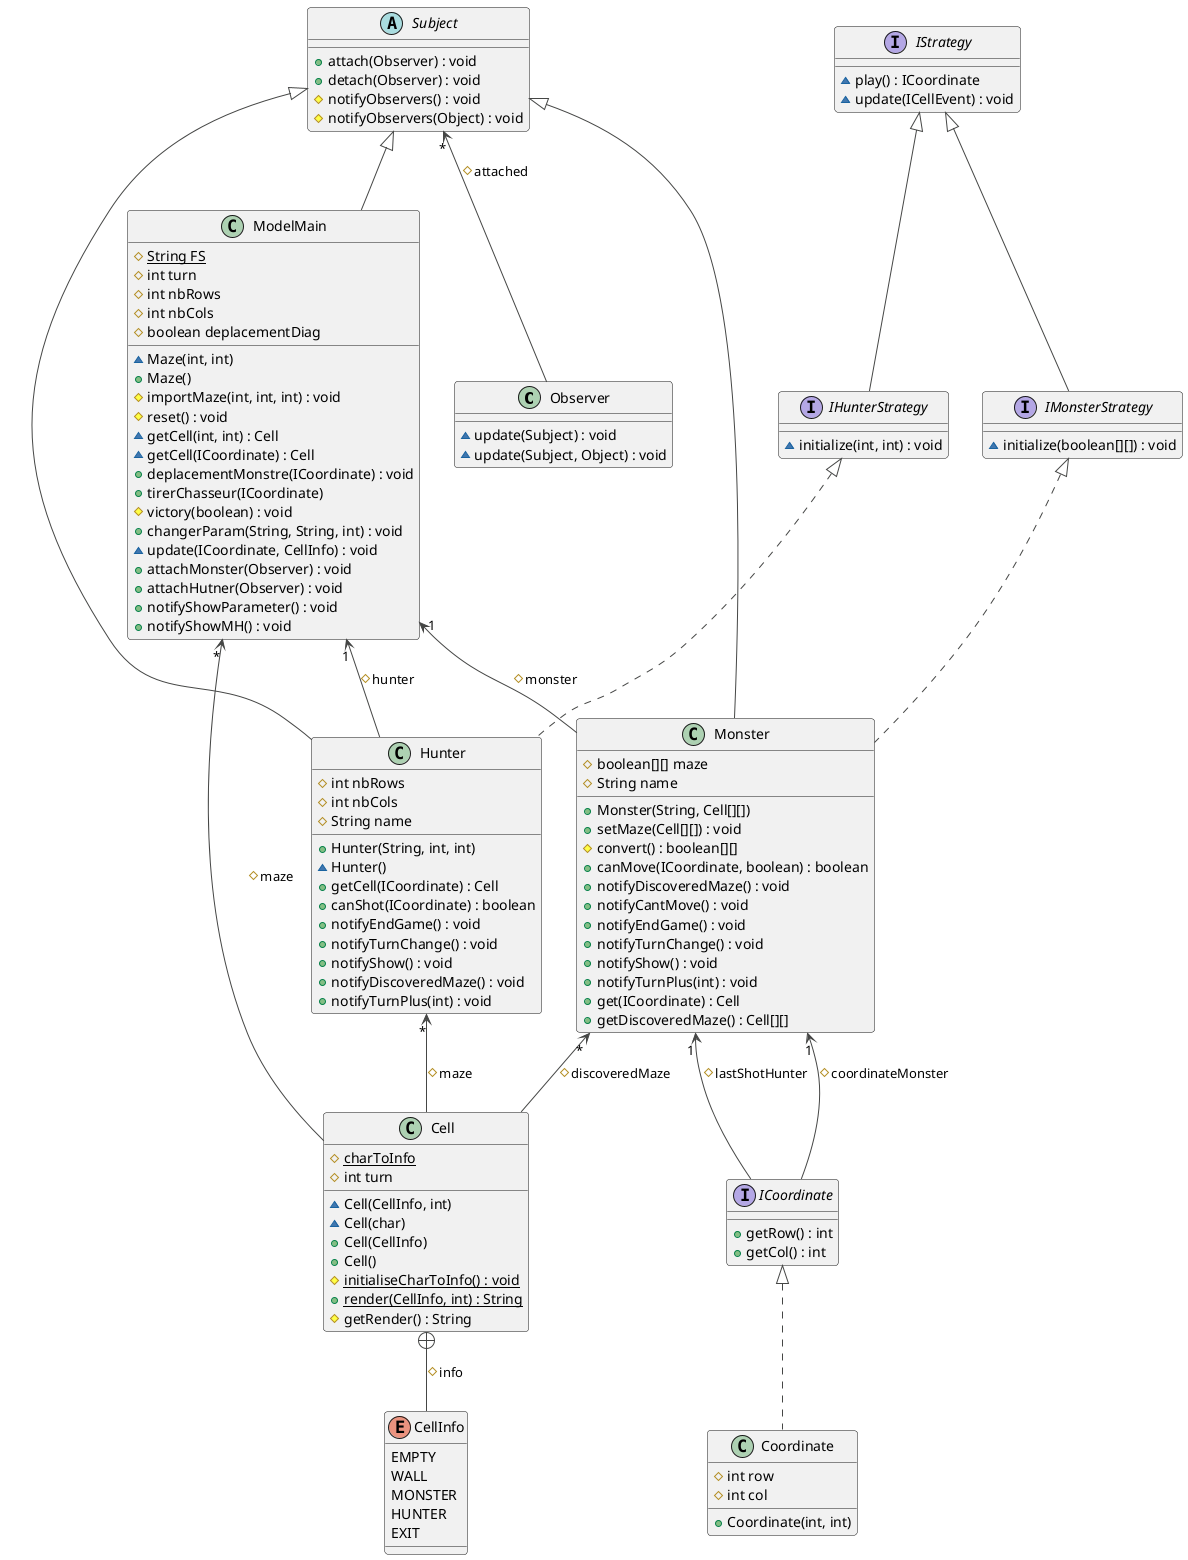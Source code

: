@startuml
!theme vibrant

class Observer {
    ~ update(Subject) : void
    ~ update(Subject, Object) : void
}

abstract class Subject {
    + attach(Observer) : void
    + detach(Observer) : void
    # notifyObservers() : void
    # notifyObservers(Object) : void
}

Subject "*" <-- Observer : "#attached"

enum CellInfo {
    EMPTY
    WALL
    MONSTER
    HUNTER
    EXIT
}

class Cell {
    # {static} charToInfo
    # int turn
    ~ Cell(CellInfo, int)
    ~ Cell(char)
    + Cell(CellInfo)
    + Cell()
    # {static} initialiseCharToInfo() : void
    + {static} render(CellInfo, int) : String
    # getRender() : String
}

Cell +-- CellInfo : # info

interface IStrategy {
    ~ play() : ICoordinate
    ~ update(ICellEvent) : void
}

interface IMonsterStrategy implements IStrategy {
    ~ initialize(boolean[][]) : void
}

interface IHunterStrategy implements IStrategy {
    ~ initialize(int, int) : void
}

class Monster extends Subject implements IMonsterStrategy {
    # boolean[][] maze
    # String name

    + Monster(String, Cell[][])
    + setMaze(Cell[][]) : void
    # convert() : boolean[][]
    + canMove(ICoordinate, boolean) : boolean
    + notifyDiscoveredMaze() : void
    + notifyCantMove() : void
    + notifyEndGame() : void
    + notifyTurnChange() : void
    + notifyShow() : void
    + notifyTurnPlus(int) : void
    + get(ICoordinate) : Cell
    + getDiscoveredMaze() : Cell[][]
}

class Hunter extends Subject implements IHunterStrategy {
    # int nbRows
    # int nbCols
    # String name
    + Hunter(String, int, int)
    ~ Hunter()
    + getCell(ICoordinate) : Cell
    + canShot(ICoordinate) : boolean
    + notifyEndGame() : void
    + notifyTurnChange() : void
    + notifyShow() : void
    + notifyDiscoveredMaze() : void
    + notifyTurnPlus(int) : void
}

interface ICoordinate {
    + getRow() : int
    + getCol() : int
}

class Coordinate implements ICoordinate {
    # int row
    # int col
    + Coordinate(int, int)
}

class ModelMain extends Subject {
    # {static} String FS
    # int turn
    # int nbRows
    # int nbCols
    # boolean deplacementDiag

    ~ Maze(int, int)
    + Maze()
    # importMaze(int, int, int) : void
    # reset() : void
    ~ getCell(int, int) : Cell
    ~ getCell(ICoordinate) : Cell
    + deplacementMonstre(ICoordinate) : void
    + tirerChasseur(ICoordinate)
    # victory(boolean) : void
    + changerParam(String, String, int) : void
    ~ update(ICoordinate, CellInfo) : void
    + attachMonster(Observer) : void
    + attachHutner(Observer) : void
    + notifyShowParameter() : void
    + notifyShowMH() : void
}

ModelMain "1" <-- Monster : # monster
ModelMain "1" <-- Hunter : # hunter
ModelMain "*" <-- Cell : # maze

Monster "*" <-- Cell : # discoveredMaze
Monster "1" <-- ICoordinate : # coordinateMonster
Monster "1" <-- ICoordinate : # lastShotHunter

Hunter "*" <-- Cell : # maze
@enduml